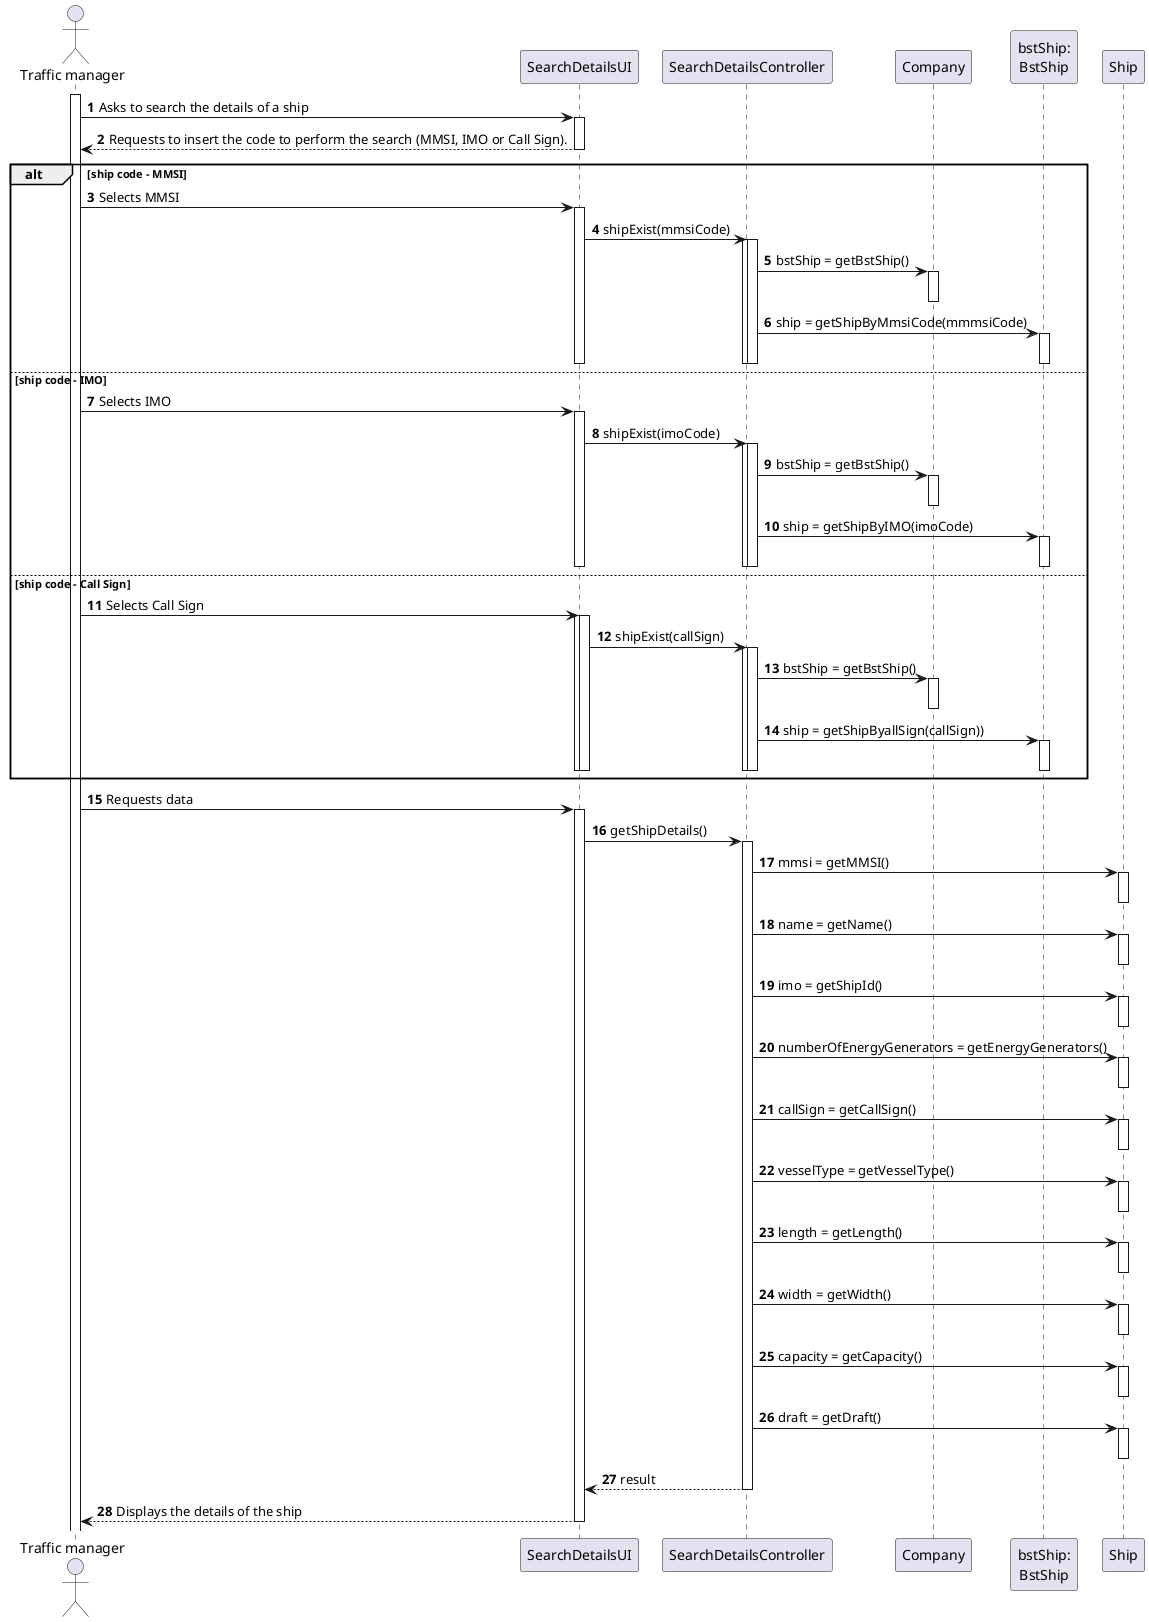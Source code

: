 @startuml
autonumber

actor "Traffic manager" as manager
participant "SearchDetailsUI" as sdUI
participant "SearchDetailsController" as sdCTRL
participant "Company" as COMP
participant "bstShip:\nBstShip" as BstShip
participant "Ship" as SHIP


activate manager
manager -> sdUI : Asks to search the details of a ship
activate sdUI
sdUI --> manager : Requests to insert the code to perform the search (MMSI, IMO or Call Sign).
deactivate sdUI


alt ship code - MMSI
manager -> sdUI  : Selects MMSI
activate sdUI
sdUI-> sdCTRL: shipExist(mmsiCode)
activate sdCTRL
activate sdCTRL
sdCTRL -> COMP : bstShip = getBstShip()
activate COMP
deactivate COMP
sdCTRL -> BstShip : ship = getShipByMmsiCode(mmmsiCode)
activate BstShip
deactivate BstShip
deactivate sdCTRL
deactivate sdCTRL
deactivate sdUI

else ship code - IMO
manager -> sdUI  : Selects IMO
activate sdUI
sdUI-> sdCTRL: shipExist(imoCode)
activate sdCTRL
activate sdCTRL
sdCTRL -> COMP : bstShip = getBstShip()
activate COMP
deactivate COMP
sdCTRL -> BstShip : ship = getShipByIMO(imoCode)
activate BstShip
deactivate BstShip
deactivate sdCTRL
deactivate sdCTRL
deactivate sdUI
deactivate sdUI

else ship code - Call Sign
manager -> sdUI : Selects Call Sign
activate sdUI
activate sdUI
sdUI-> sdCTRL: shipExist(callSign)
activate sdCTRL
activate sdCTRL
sdCTRL -> COMP : bstShip = getBstShip()
activate COMP
deactivate COMP
sdCTRL -> BstShip : ship = getShipByallSign(callSign))
activate BstShip
deactivate BstShip
deactivate sdCTRL
deactivate sdCTRL
deactivate sdUI
deactivate sdUI
end


manager -> sdUI : Requests data
activate sdUI
sdUI -> sdCTRL : getShipDetails()
activate sdCTRL
sdCTRL -> SHIP : mmsi = getMMSI()
activate SHIP
deactivate SHIP
sdCTRL -> SHIP : name = getName()
activate SHIP
deactivate SHIP
sdCTRL -> SHIP : imo = getShipId()
activate SHIP
deactivate SHIP
sdCTRL -> SHIP : numberOfEnergyGenerators = getEnergyGenerators()
activate SHIP
deactivate SHIP
sdCTRL -> SHIP : callSign = getCallSign()
activate SHIP
deactivate SHIP
sdCTRL -> SHIP : vesselType = getVesselType()
activate SHIP
deactivate SHIP
sdCTRL -> SHIP : length = getLength()
activate SHIP
deactivate SHIP
sdCTRL -> SHIP : width = getWidth()
activate SHIP
deactivate SHIP
sdCTRL -> SHIP : capacity = getCapacity()
activate SHIP
deactivate SHIP
sdCTRL -> SHIP : draft = getDraft()
activate SHIP
deactivate SHIP
sdCTRL --> sdUI : result
deactivate sdCTRL
sdUI --> manager : Displays the details of the ship
deactivate sdUI

@enduml